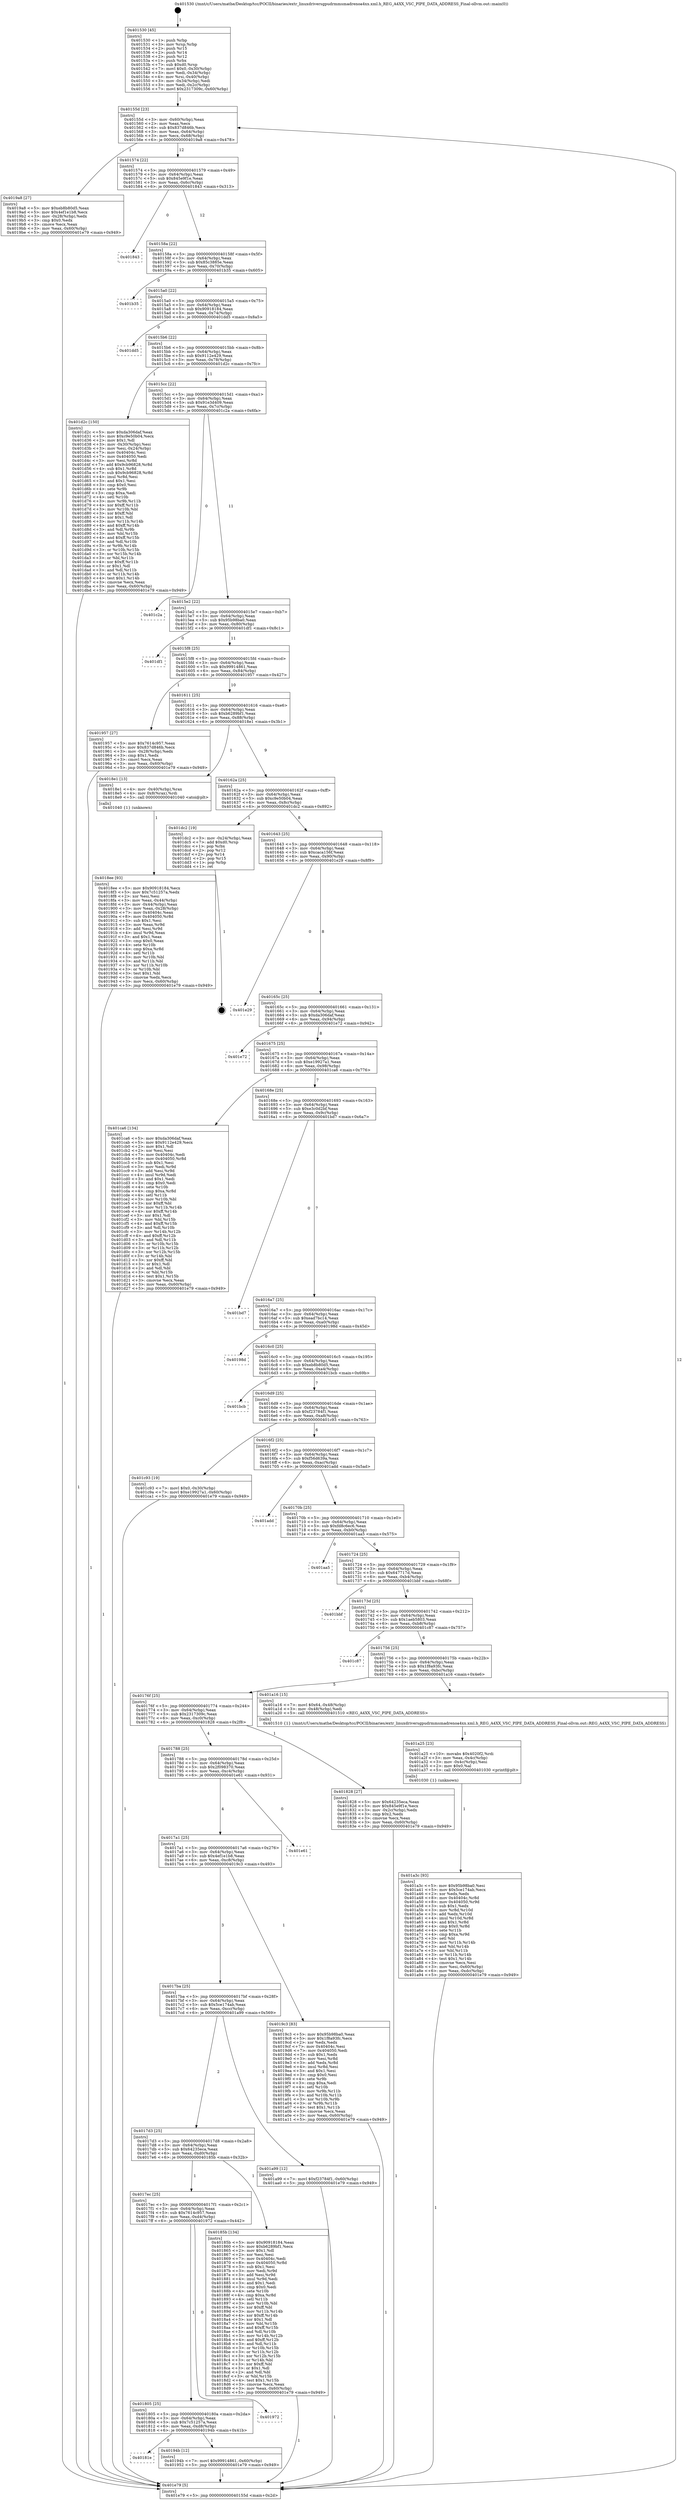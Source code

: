 digraph "0x401530" {
  label = "0x401530 (/mnt/c/Users/mathe/Desktop/tcc/POCII/binaries/extr_linuxdriversgpudrmmsmadrenoa4xx.xml.h_REG_A4XX_VSC_PIPE_DATA_ADDRESS_Final-ollvm.out::main(0))"
  labelloc = "t"
  node[shape=record]

  Entry [label="",width=0.3,height=0.3,shape=circle,fillcolor=black,style=filled]
  "0x40155d" [label="{
     0x40155d [23]\l
     | [instrs]\l
     &nbsp;&nbsp;0x40155d \<+3\>: mov -0x60(%rbp),%eax\l
     &nbsp;&nbsp;0x401560 \<+2\>: mov %eax,%ecx\l
     &nbsp;&nbsp;0x401562 \<+6\>: sub $0x837d846b,%ecx\l
     &nbsp;&nbsp;0x401568 \<+3\>: mov %eax,-0x64(%rbp)\l
     &nbsp;&nbsp;0x40156b \<+3\>: mov %ecx,-0x68(%rbp)\l
     &nbsp;&nbsp;0x40156e \<+6\>: je 00000000004019a8 \<main+0x478\>\l
  }"]
  "0x4019a8" [label="{
     0x4019a8 [27]\l
     | [instrs]\l
     &nbsp;&nbsp;0x4019a8 \<+5\>: mov $0xeb8b80d5,%eax\l
     &nbsp;&nbsp;0x4019ad \<+5\>: mov $0x4ef1e1b8,%ecx\l
     &nbsp;&nbsp;0x4019b2 \<+3\>: mov -0x28(%rbp),%edx\l
     &nbsp;&nbsp;0x4019b5 \<+3\>: cmp $0x0,%edx\l
     &nbsp;&nbsp;0x4019b8 \<+3\>: cmove %ecx,%eax\l
     &nbsp;&nbsp;0x4019bb \<+3\>: mov %eax,-0x60(%rbp)\l
     &nbsp;&nbsp;0x4019be \<+5\>: jmp 0000000000401e79 \<main+0x949\>\l
  }"]
  "0x401574" [label="{
     0x401574 [22]\l
     | [instrs]\l
     &nbsp;&nbsp;0x401574 \<+5\>: jmp 0000000000401579 \<main+0x49\>\l
     &nbsp;&nbsp;0x401579 \<+3\>: mov -0x64(%rbp),%eax\l
     &nbsp;&nbsp;0x40157c \<+5\>: sub $0x845e9f1e,%eax\l
     &nbsp;&nbsp;0x401581 \<+3\>: mov %eax,-0x6c(%rbp)\l
     &nbsp;&nbsp;0x401584 \<+6\>: je 0000000000401843 \<main+0x313\>\l
  }"]
  Exit [label="",width=0.3,height=0.3,shape=circle,fillcolor=black,style=filled,peripheries=2]
  "0x401843" [label="{
     0x401843\l
  }", style=dashed]
  "0x40158a" [label="{
     0x40158a [22]\l
     | [instrs]\l
     &nbsp;&nbsp;0x40158a \<+5\>: jmp 000000000040158f \<main+0x5f\>\l
     &nbsp;&nbsp;0x40158f \<+3\>: mov -0x64(%rbp),%eax\l
     &nbsp;&nbsp;0x401592 \<+5\>: sub $0x85c3885e,%eax\l
     &nbsp;&nbsp;0x401597 \<+3\>: mov %eax,-0x70(%rbp)\l
     &nbsp;&nbsp;0x40159a \<+6\>: je 0000000000401b35 \<main+0x605\>\l
  }"]
  "0x401a3c" [label="{
     0x401a3c [93]\l
     | [instrs]\l
     &nbsp;&nbsp;0x401a3c \<+5\>: mov $0x95b98ba0,%esi\l
     &nbsp;&nbsp;0x401a41 \<+5\>: mov $0x5ce174ab,%ecx\l
     &nbsp;&nbsp;0x401a46 \<+2\>: xor %edx,%edx\l
     &nbsp;&nbsp;0x401a48 \<+8\>: mov 0x40404c,%r8d\l
     &nbsp;&nbsp;0x401a50 \<+8\>: mov 0x404050,%r9d\l
     &nbsp;&nbsp;0x401a58 \<+3\>: sub $0x1,%edx\l
     &nbsp;&nbsp;0x401a5b \<+3\>: mov %r8d,%r10d\l
     &nbsp;&nbsp;0x401a5e \<+3\>: add %edx,%r10d\l
     &nbsp;&nbsp;0x401a61 \<+4\>: imul %r10d,%r8d\l
     &nbsp;&nbsp;0x401a65 \<+4\>: and $0x1,%r8d\l
     &nbsp;&nbsp;0x401a69 \<+4\>: cmp $0x0,%r8d\l
     &nbsp;&nbsp;0x401a6d \<+4\>: sete %r11b\l
     &nbsp;&nbsp;0x401a71 \<+4\>: cmp $0xa,%r9d\l
     &nbsp;&nbsp;0x401a75 \<+3\>: setl %bl\l
     &nbsp;&nbsp;0x401a78 \<+3\>: mov %r11b,%r14b\l
     &nbsp;&nbsp;0x401a7b \<+3\>: and %bl,%r14b\l
     &nbsp;&nbsp;0x401a7e \<+3\>: xor %bl,%r11b\l
     &nbsp;&nbsp;0x401a81 \<+3\>: or %r11b,%r14b\l
     &nbsp;&nbsp;0x401a84 \<+4\>: test $0x1,%r14b\l
     &nbsp;&nbsp;0x401a88 \<+3\>: cmovne %ecx,%esi\l
     &nbsp;&nbsp;0x401a8b \<+3\>: mov %esi,-0x60(%rbp)\l
     &nbsp;&nbsp;0x401a8e \<+6\>: mov %eax,-0xdc(%rbp)\l
     &nbsp;&nbsp;0x401a94 \<+5\>: jmp 0000000000401e79 \<main+0x949\>\l
  }"]
  "0x401b35" [label="{
     0x401b35\l
  }", style=dashed]
  "0x4015a0" [label="{
     0x4015a0 [22]\l
     | [instrs]\l
     &nbsp;&nbsp;0x4015a0 \<+5\>: jmp 00000000004015a5 \<main+0x75\>\l
     &nbsp;&nbsp;0x4015a5 \<+3\>: mov -0x64(%rbp),%eax\l
     &nbsp;&nbsp;0x4015a8 \<+5\>: sub $0x90918184,%eax\l
     &nbsp;&nbsp;0x4015ad \<+3\>: mov %eax,-0x74(%rbp)\l
     &nbsp;&nbsp;0x4015b0 \<+6\>: je 0000000000401dd5 \<main+0x8a5\>\l
  }"]
  "0x401a25" [label="{
     0x401a25 [23]\l
     | [instrs]\l
     &nbsp;&nbsp;0x401a25 \<+10\>: movabs $0x4020f2,%rdi\l
     &nbsp;&nbsp;0x401a2f \<+3\>: mov %eax,-0x4c(%rbp)\l
     &nbsp;&nbsp;0x401a32 \<+3\>: mov -0x4c(%rbp),%esi\l
     &nbsp;&nbsp;0x401a35 \<+2\>: mov $0x0,%al\l
     &nbsp;&nbsp;0x401a37 \<+5\>: call 0000000000401030 \<printf@plt\>\l
     | [calls]\l
     &nbsp;&nbsp;0x401030 \{1\} (unknown)\l
  }"]
  "0x401dd5" [label="{
     0x401dd5\l
  }", style=dashed]
  "0x4015b6" [label="{
     0x4015b6 [22]\l
     | [instrs]\l
     &nbsp;&nbsp;0x4015b6 \<+5\>: jmp 00000000004015bb \<main+0x8b\>\l
     &nbsp;&nbsp;0x4015bb \<+3\>: mov -0x64(%rbp),%eax\l
     &nbsp;&nbsp;0x4015be \<+5\>: sub $0x9112e429,%eax\l
     &nbsp;&nbsp;0x4015c3 \<+3\>: mov %eax,-0x78(%rbp)\l
     &nbsp;&nbsp;0x4015c6 \<+6\>: je 0000000000401d2c \<main+0x7fc\>\l
  }"]
  "0x40181e" [label="{
     0x40181e\l
  }", style=dashed]
  "0x401d2c" [label="{
     0x401d2c [150]\l
     | [instrs]\l
     &nbsp;&nbsp;0x401d2c \<+5\>: mov $0xda306daf,%eax\l
     &nbsp;&nbsp;0x401d31 \<+5\>: mov $0xc9e50b04,%ecx\l
     &nbsp;&nbsp;0x401d36 \<+2\>: mov $0x1,%dl\l
     &nbsp;&nbsp;0x401d38 \<+3\>: mov -0x30(%rbp),%esi\l
     &nbsp;&nbsp;0x401d3b \<+3\>: mov %esi,-0x24(%rbp)\l
     &nbsp;&nbsp;0x401d3e \<+7\>: mov 0x40404c,%esi\l
     &nbsp;&nbsp;0x401d45 \<+7\>: mov 0x404050,%edi\l
     &nbsp;&nbsp;0x401d4c \<+3\>: mov %esi,%r8d\l
     &nbsp;&nbsp;0x401d4f \<+7\>: add $0x9cb96828,%r8d\l
     &nbsp;&nbsp;0x401d56 \<+4\>: sub $0x1,%r8d\l
     &nbsp;&nbsp;0x401d5a \<+7\>: sub $0x9cb96828,%r8d\l
     &nbsp;&nbsp;0x401d61 \<+4\>: imul %r8d,%esi\l
     &nbsp;&nbsp;0x401d65 \<+3\>: and $0x1,%esi\l
     &nbsp;&nbsp;0x401d68 \<+3\>: cmp $0x0,%esi\l
     &nbsp;&nbsp;0x401d6b \<+4\>: sete %r9b\l
     &nbsp;&nbsp;0x401d6f \<+3\>: cmp $0xa,%edi\l
     &nbsp;&nbsp;0x401d72 \<+4\>: setl %r10b\l
     &nbsp;&nbsp;0x401d76 \<+3\>: mov %r9b,%r11b\l
     &nbsp;&nbsp;0x401d79 \<+4\>: xor $0xff,%r11b\l
     &nbsp;&nbsp;0x401d7d \<+3\>: mov %r10b,%bl\l
     &nbsp;&nbsp;0x401d80 \<+3\>: xor $0xff,%bl\l
     &nbsp;&nbsp;0x401d83 \<+3\>: xor $0x1,%dl\l
     &nbsp;&nbsp;0x401d86 \<+3\>: mov %r11b,%r14b\l
     &nbsp;&nbsp;0x401d89 \<+4\>: and $0xff,%r14b\l
     &nbsp;&nbsp;0x401d8d \<+3\>: and %dl,%r9b\l
     &nbsp;&nbsp;0x401d90 \<+3\>: mov %bl,%r15b\l
     &nbsp;&nbsp;0x401d93 \<+4\>: and $0xff,%r15b\l
     &nbsp;&nbsp;0x401d97 \<+3\>: and %dl,%r10b\l
     &nbsp;&nbsp;0x401d9a \<+3\>: or %r9b,%r14b\l
     &nbsp;&nbsp;0x401d9d \<+3\>: or %r10b,%r15b\l
     &nbsp;&nbsp;0x401da0 \<+3\>: xor %r15b,%r14b\l
     &nbsp;&nbsp;0x401da3 \<+3\>: or %bl,%r11b\l
     &nbsp;&nbsp;0x401da6 \<+4\>: xor $0xff,%r11b\l
     &nbsp;&nbsp;0x401daa \<+3\>: or $0x1,%dl\l
     &nbsp;&nbsp;0x401dad \<+3\>: and %dl,%r11b\l
     &nbsp;&nbsp;0x401db0 \<+3\>: or %r11b,%r14b\l
     &nbsp;&nbsp;0x401db3 \<+4\>: test $0x1,%r14b\l
     &nbsp;&nbsp;0x401db7 \<+3\>: cmovne %ecx,%eax\l
     &nbsp;&nbsp;0x401dba \<+3\>: mov %eax,-0x60(%rbp)\l
     &nbsp;&nbsp;0x401dbd \<+5\>: jmp 0000000000401e79 \<main+0x949\>\l
  }"]
  "0x4015cc" [label="{
     0x4015cc [22]\l
     | [instrs]\l
     &nbsp;&nbsp;0x4015cc \<+5\>: jmp 00000000004015d1 \<main+0xa1\>\l
     &nbsp;&nbsp;0x4015d1 \<+3\>: mov -0x64(%rbp),%eax\l
     &nbsp;&nbsp;0x4015d4 \<+5\>: sub $0x91e3d409,%eax\l
     &nbsp;&nbsp;0x4015d9 \<+3\>: mov %eax,-0x7c(%rbp)\l
     &nbsp;&nbsp;0x4015dc \<+6\>: je 0000000000401c2a \<main+0x6fa\>\l
  }"]
  "0x40194b" [label="{
     0x40194b [12]\l
     | [instrs]\l
     &nbsp;&nbsp;0x40194b \<+7\>: movl $0x99914861,-0x60(%rbp)\l
     &nbsp;&nbsp;0x401952 \<+5\>: jmp 0000000000401e79 \<main+0x949\>\l
  }"]
  "0x401c2a" [label="{
     0x401c2a\l
  }", style=dashed]
  "0x4015e2" [label="{
     0x4015e2 [22]\l
     | [instrs]\l
     &nbsp;&nbsp;0x4015e2 \<+5\>: jmp 00000000004015e7 \<main+0xb7\>\l
     &nbsp;&nbsp;0x4015e7 \<+3\>: mov -0x64(%rbp),%eax\l
     &nbsp;&nbsp;0x4015ea \<+5\>: sub $0x95b98ba0,%eax\l
     &nbsp;&nbsp;0x4015ef \<+3\>: mov %eax,-0x80(%rbp)\l
     &nbsp;&nbsp;0x4015f2 \<+6\>: je 0000000000401df1 \<main+0x8c1\>\l
  }"]
  "0x401805" [label="{
     0x401805 [25]\l
     | [instrs]\l
     &nbsp;&nbsp;0x401805 \<+5\>: jmp 000000000040180a \<main+0x2da\>\l
     &nbsp;&nbsp;0x40180a \<+3\>: mov -0x64(%rbp),%eax\l
     &nbsp;&nbsp;0x40180d \<+5\>: sub $0x7c51257a,%eax\l
     &nbsp;&nbsp;0x401812 \<+6\>: mov %eax,-0xd8(%rbp)\l
     &nbsp;&nbsp;0x401818 \<+6\>: je 000000000040194b \<main+0x41b\>\l
  }"]
  "0x401df1" [label="{
     0x401df1\l
  }", style=dashed]
  "0x4015f8" [label="{
     0x4015f8 [25]\l
     | [instrs]\l
     &nbsp;&nbsp;0x4015f8 \<+5\>: jmp 00000000004015fd \<main+0xcd\>\l
     &nbsp;&nbsp;0x4015fd \<+3\>: mov -0x64(%rbp),%eax\l
     &nbsp;&nbsp;0x401600 \<+5\>: sub $0x99914861,%eax\l
     &nbsp;&nbsp;0x401605 \<+6\>: mov %eax,-0x84(%rbp)\l
     &nbsp;&nbsp;0x40160b \<+6\>: je 0000000000401957 \<main+0x427\>\l
  }"]
  "0x401972" [label="{
     0x401972\l
  }", style=dashed]
  "0x401957" [label="{
     0x401957 [27]\l
     | [instrs]\l
     &nbsp;&nbsp;0x401957 \<+5\>: mov $0x7614c957,%eax\l
     &nbsp;&nbsp;0x40195c \<+5\>: mov $0x837d846b,%ecx\l
     &nbsp;&nbsp;0x401961 \<+3\>: mov -0x28(%rbp),%edx\l
     &nbsp;&nbsp;0x401964 \<+3\>: cmp $0x1,%edx\l
     &nbsp;&nbsp;0x401967 \<+3\>: cmovl %ecx,%eax\l
     &nbsp;&nbsp;0x40196a \<+3\>: mov %eax,-0x60(%rbp)\l
     &nbsp;&nbsp;0x40196d \<+5\>: jmp 0000000000401e79 \<main+0x949\>\l
  }"]
  "0x401611" [label="{
     0x401611 [25]\l
     | [instrs]\l
     &nbsp;&nbsp;0x401611 \<+5\>: jmp 0000000000401616 \<main+0xe6\>\l
     &nbsp;&nbsp;0x401616 \<+3\>: mov -0x64(%rbp),%eax\l
     &nbsp;&nbsp;0x401619 \<+5\>: sub $0xb6289bf1,%eax\l
     &nbsp;&nbsp;0x40161e \<+6\>: mov %eax,-0x88(%rbp)\l
     &nbsp;&nbsp;0x401624 \<+6\>: je 00000000004018e1 \<main+0x3b1\>\l
  }"]
  "0x4018ee" [label="{
     0x4018ee [93]\l
     | [instrs]\l
     &nbsp;&nbsp;0x4018ee \<+5\>: mov $0x90918184,%ecx\l
     &nbsp;&nbsp;0x4018f3 \<+5\>: mov $0x7c51257a,%edx\l
     &nbsp;&nbsp;0x4018f8 \<+2\>: xor %esi,%esi\l
     &nbsp;&nbsp;0x4018fa \<+3\>: mov %eax,-0x44(%rbp)\l
     &nbsp;&nbsp;0x4018fd \<+3\>: mov -0x44(%rbp),%eax\l
     &nbsp;&nbsp;0x401900 \<+3\>: mov %eax,-0x28(%rbp)\l
     &nbsp;&nbsp;0x401903 \<+7\>: mov 0x40404c,%eax\l
     &nbsp;&nbsp;0x40190a \<+8\>: mov 0x404050,%r8d\l
     &nbsp;&nbsp;0x401912 \<+3\>: sub $0x1,%esi\l
     &nbsp;&nbsp;0x401915 \<+3\>: mov %eax,%r9d\l
     &nbsp;&nbsp;0x401918 \<+3\>: add %esi,%r9d\l
     &nbsp;&nbsp;0x40191b \<+4\>: imul %r9d,%eax\l
     &nbsp;&nbsp;0x40191f \<+3\>: and $0x1,%eax\l
     &nbsp;&nbsp;0x401922 \<+3\>: cmp $0x0,%eax\l
     &nbsp;&nbsp;0x401925 \<+4\>: sete %r10b\l
     &nbsp;&nbsp;0x401929 \<+4\>: cmp $0xa,%r8d\l
     &nbsp;&nbsp;0x40192d \<+4\>: setl %r11b\l
     &nbsp;&nbsp;0x401931 \<+3\>: mov %r10b,%bl\l
     &nbsp;&nbsp;0x401934 \<+3\>: and %r11b,%bl\l
     &nbsp;&nbsp;0x401937 \<+3\>: xor %r11b,%r10b\l
     &nbsp;&nbsp;0x40193a \<+3\>: or %r10b,%bl\l
     &nbsp;&nbsp;0x40193d \<+3\>: test $0x1,%bl\l
     &nbsp;&nbsp;0x401940 \<+3\>: cmovne %edx,%ecx\l
     &nbsp;&nbsp;0x401943 \<+3\>: mov %ecx,-0x60(%rbp)\l
     &nbsp;&nbsp;0x401946 \<+5\>: jmp 0000000000401e79 \<main+0x949\>\l
  }"]
  "0x4018e1" [label="{
     0x4018e1 [13]\l
     | [instrs]\l
     &nbsp;&nbsp;0x4018e1 \<+4\>: mov -0x40(%rbp),%rax\l
     &nbsp;&nbsp;0x4018e5 \<+4\>: mov 0x8(%rax),%rdi\l
     &nbsp;&nbsp;0x4018e9 \<+5\>: call 0000000000401040 \<atoi@plt\>\l
     | [calls]\l
     &nbsp;&nbsp;0x401040 \{1\} (unknown)\l
  }"]
  "0x40162a" [label="{
     0x40162a [25]\l
     | [instrs]\l
     &nbsp;&nbsp;0x40162a \<+5\>: jmp 000000000040162f \<main+0xff\>\l
     &nbsp;&nbsp;0x40162f \<+3\>: mov -0x64(%rbp),%eax\l
     &nbsp;&nbsp;0x401632 \<+5\>: sub $0xc9e50b04,%eax\l
     &nbsp;&nbsp;0x401637 \<+6\>: mov %eax,-0x8c(%rbp)\l
     &nbsp;&nbsp;0x40163d \<+6\>: je 0000000000401dc2 \<main+0x892\>\l
  }"]
  "0x4017ec" [label="{
     0x4017ec [25]\l
     | [instrs]\l
     &nbsp;&nbsp;0x4017ec \<+5\>: jmp 00000000004017f1 \<main+0x2c1\>\l
     &nbsp;&nbsp;0x4017f1 \<+3\>: mov -0x64(%rbp),%eax\l
     &nbsp;&nbsp;0x4017f4 \<+5\>: sub $0x7614c957,%eax\l
     &nbsp;&nbsp;0x4017f9 \<+6\>: mov %eax,-0xd4(%rbp)\l
     &nbsp;&nbsp;0x4017ff \<+6\>: je 0000000000401972 \<main+0x442\>\l
  }"]
  "0x401dc2" [label="{
     0x401dc2 [19]\l
     | [instrs]\l
     &nbsp;&nbsp;0x401dc2 \<+3\>: mov -0x24(%rbp),%eax\l
     &nbsp;&nbsp;0x401dc5 \<+7\>: add $0xd0,%rsp\l
     &nbsp;&nbsp;0x401dcc \<+1\>: pop %rbx\l
     &nbsp;&nbsp;0x401dcd \<+2\>: pop %r12\l
     &nbsp;&nbsp;0x401dcf \<+2\>: pop %r14\l
     &nbsp;&nbsp;0x401dd1 \<+2\>: pop %r15\l
     &nbsp;&nbsp;0x401dd3 \<+1\>: pop %rbp\l
     &nbsp;&nbsp;0x401dd4 \<+1\>: ret\l
  }"]
  "0x401643" [label="{
     0x401643 [25]\l
     | [instrs]\l
     &nbsp;&nbsp;0x401643 \<+5\>: jmp 0000000000401648 \<main+0x118\>\l
     &nbsp;&nbsp;0x401648 \<+3\>: mov -0x64(%rbp),%eax\l
     &nbsp;&nbsp;0x40164b \<+5\>: sub $0xcaca156f,%eax\l
     &nbsp;&nbsp;0x401650 \<+6\>: mov %eax,-0x90(%rbp)\l
     &nbsp;&nbsp;0x401656 \<+6\>: je 0000000000401e29 \<main+0x8f9\>\l
  }"]
  "0x40185b" [label="{
     0x40185b [134]\l
     | [instrs]\l
     &nbsp;&nbsp;0x40185b \<+5\>: mov $0x90918184,%eax\l
     &nbsp;&nbsp;0x401860 \<+5\>: mov $0xb6289bf1,%ecx\l
     &nbsp;&nbsp;0x401865 \<+2\>: mov $0x1,%dl\l
     &nbsp;&nbsp;0x401867 \<+2\>: xor %esi,%esi\l
     &nbsp;&nbsp;0x401869 \<+7\>: mov 0x40404c,%edi\l
     &nbsp;&nbsp;0x401870 \<+8\>: mov 0x404050,%r8d\l
     &nbsp;&nbsp;0x401878 \<+3\>: sub $0x1,%esi\l
     &nbsp;&nbsp;0x40187b \<+3\>: mov %edi,%r9d\l
     &nbsp;&nbsp;0x40187e \<+3\>: add %esi,%r9d\l
     &nbsp;&nbsp;0x401881 \<+4\>: imul %r9d,%edi\l
     &nbsp;&nbsp;0x401885 \<+3\>: and $0x1,%edi\l
     &nbsp;&nbsp;0x401888 \<+3\>: cmp $0x0,%edi\l
     &nbsp;&nbsp;0x40188b \<+4\>: sete %r10b\l
     &nbsp;&nbsp;0x40188f \<+4\>: cmp $0xa,%r8d\l
     &nbsp;&nbsp;0x401893 \<+4\>: setl %r11b\l
     &nbsp;&nbsp;0x401897 \<+3\>: mov %r10b,%bl\l
     &nbsp;&nbsp;0x40189a \<+3\>: xor $0xff,%bl\l
     &nbsp;&nbsp;0x40189d \<+3\>: mov %r11b,%r14b\l
     &nbsp;&nbsp;0x4018a0 \<+4\>: xor $0xff,%r14b\l
     &nbsp;&nbsp;0x4018a4 \<+3\>: xor $0x1,%dl\l
     &nbsp;&nbsp;0x4018a7 \<+3\>: mov %bl,%r15b\l
     &nbsp;&nbsp;0x4018aa \<+4\>: and $0xff,%r15b\l
     &nbsp;&nbsp;0x4018ae \<+3\>: and %dl,%r10b\l
     &nbsp;&nbsp;0x4018b1 \<+3\>: mov %r14b,%r12b\l
     &nbsp;&nbsp;0x4018b4 \<+4\>: and $0xff,%r12b\l
     &nbsp;&nbsp;0x4018b8 \<+3\>: and %dl,%r11b\l
     &nbsp;&nbsp;0x4018bb \<+3\>: or %r10b,%r15b\l
     &nbsp;&nbsp;0x4018be \<+3\>: or %r11b,%r12b\l
     &nbsp;&nbsp;0x4018c1 \<+3\>: xor %r12b,%r15b\l
     &nbsp;&nbsp;0x4018c4 \<+3\>: or %r14b,%bl\l
     &nbsp;&nbsp;0x4018c7 \<+3\>: xor $0xff,%bl\l
     &nbsp;&nbsp;0x4018ca \<+3\>: or $0x1,%dl\l
     &nbsp;&nbsp;0x4018cd \<+2\>: and %dl,%bl\l
     &nbsp;&nbsp;0x4018cf \<+3\>: or %bl,%r15b\l
     &nbsp;&nbsp;0x4018d2 \<+4\>: test $0x1,%r15b\l
     &nbsp;&nbsp;0x4018d6 \<+3\>: cmovne %ecx,%eax\l
     &nbsp;&nbsp;0x4018d9 \<+3\>: mov %eax,-0x60(%rbp)\l
     &nbsp;&nbsp;0x4018dc \<+5\>: jmp 0000000000401e79 \<main+0x949\>\l
  }"]
  "0x401e29" [label="{
     0x401e29\l
  }", style=dashed]
  "0x40165c" [label="{
     0x40165c [25]\l
     | [instrs]\l
     &nbsp;&nbsp;0x40165c \<+5\>: jmp 0000000000401661 \<main+0x131\>\l
     &nbsp;&nbsp;0x401661 \<+3\>: mov -0x64(%rbp),%eax\l
     &nbsp;&nbsp;0x401664 \<+5\>: sub $0xda306daf,%eax\l
     &nbsp;&nbsp;0x401669 \<+6\>: mov %eax,-0x94(%rbp)\l
     &nbsp;&nbsp;0x40166f \<+6\>: je 0000000000401e72 \<main+0x942\>\l
  }"]
  "0x4017d3" [label="{
     0x4017d3 [25]\l
     | [instrs]\l
     &nbsp;&nbsp;0x4017d3 \<+5\>: jmp 00000000004017d8 \<main+0x2a8\>\l
     &nbsp;&nbsp;0x4017d8 \<+3\>: mov -0x64(%rbp),%eax\l
     &nbsp;&nbsp;0x4017db \<+5\>: sub $0x64235eca,%eax\l
     &nbsp;&nbsp;0x4017e0 \<+6\>: mov %eax,-0xd0(%rbp)\l
     &nbsp;&nbsp;0x4017e6 \<+6\>: je 000000000040185b \<main+0x32b\>\l
  }"]
  "0x401e72" [label="{
     0x401e72\l
  }", style=dashed]
  "0x401675" [label="{
     0x401675 [25]\l
     | [instrs]\l
     &nbsp;&nbsp;0x401675 \<+5\>: jmp 000000000040167a \<main+0x14a\>\l
     &nbsp;&nbsp;0x40167a \<+3\>: mov -0x64(%rbp),%eax\l
     &nbsp;&nbsp;0x40167d \<+5\>: sub $0xe19927a1,%eax\l
     &nbsp;&nbsp;0x401682 \<+6\>: mov %eax,-0x98(%rbp)\l
     &nbsp;&nbsp;0x401688 \<+6\>: je 0000000000401ca6 \<main+0x776\>\l
  }"]
  "0x401a99" [label="{
     0x401a99 [12]\l
     | [instrs]\l
     &nbsp;&nbsp;0x401a99 \<+7\>: movl $0xf23784f1,-0x60(%rbp)\l
     &nbsp;&nbsp;0x401aa0 \<+5\>: jmp 0000000000401e79 \<main+0x949\>\l
  }"]
  "0x401ca6" [label="{
     0x401ca6 [134]\l
     | [instrs]\l
     &nbsp;&nbsp;0x401ca6 \<+5\>: mov $0xda306daf,%eax\l
     &nbsp;&nbsp;0x401cab \<+5\>: mov $0x9112e429,%ecx\l
     &nbsp;&nbsp;0x401cb0 \<+2\>: mov $0x1,%dl\l
     &nbsp;&nbsp;0x401cb2 \<+2\>: xor %esi,%esi\l
     &nbsp;&nbsp;0x401cb4 \<+7\>: mov 0x40404c,%edi\l
     &nbsp;&nbsp;0x401cbb \<+8\>: mov 0x404050,%r8d\l
     &nbsp;&nbsp;0x401cc3 \<+3\>: sub $0x1,%esi\l
     &nbsp;&nbsp;0x401cc6 \<+3\>: mov %edi,%r9d\l
     &nbsp;&nbsp;0x401cc9 \<+3\>: add %esi,%r9d\l
     &nbsp;&nbsp;0x401ccc \<+4\>: imul %r9d,%edi\l
     &nbsp;&nbsp;0x401cd0 \<+3\>: and $0x1,%edi\l
     &nbsp;&nbsp;0x401cd3 \<+3\>: cmp $0x0,%edi\l
     &nbsp;&nbsp;0x401cd6 \<+4\>: sete %r10b\l
     &nbsp;&nbsp;0x401cda \<+4\>: cmp $0xa,%r8d\l
     &nbsp;&nbsp;0x401cde \<+4\>: setl %r11b\l
     &nbsp;&nbsp;0x401ce2 \<+3\>: mov %r10b,%bl\l
     &nbsp;&nbsp;0x401ce5 \<+3\>: xor $0xff,%bl\l
     &nbsp;&nbsp;0x401ce8 \<+3\>: mov %r11b,%r14b\l
     &nbsp;&nbsp;0x401ceb \<+4\>: xor $0xff,%r14b\l
     &nbsp;&nbsp;0x401cef \<+3\>: xor $0x1,%dl\l
     &nbsp;&nbsp;0x401cf2 \<+3\>: mov %bl,%r15b\l
     &nbsp;&nbsp;0x401cf5 \<+4\>: and $0xff,%r15b\l
     &nbsp;&nbsp;0x401cf9 \<+3\>: and %dl,%r10b\l
     &nbsp;&nbsp;0x401cfc \<+3\>: mov %r14b,%r12b\l
     &nbsp;&nbsp;0x401cff \<+4\>: and $0xff,%r12b\l
     &nbsp;&nbsp;0x401d03 \<+3\>: and %dl,%r11b\l
     &nbsp;&nbsp;0x401d06 \<+3\>: or %r10b,%r15b\l
     &nbsp;&nbsp;0x401d09 \<+3\>: or %r11b,%r12b\l
     &nbsp;&nbsp;0x401d0c \<+3\>: xor %r12b,%r15b\l
     &nbsp;&nbsp;0x401d0f \<+3\>: or %r14b,%bl\l
     &nbsp;&nbsp;0x401d12 \<+3\>: xor $0xff,%bl\l
     &nbsp;&nbsp;0x401d15 \<+3\>: or $0x1,%dl\l
     &nbsp;&nbsp;0x401d18 \<+2\>: and %dl,%bl\l
     &nbsp;&nbsp;0x401d1a \<+3\>: or %bl,%r15b\l
     &nbsp;&nbsp;0x401d1d \<+4\>: test $0x1,%r15b\l
     &nbsp;&nbsp;0x401d21 \<+3\>: cmovne %ecx,%eax\l
     &nbsp;&nbsp;0x401d24 \<+3\>: mov %eax,-0x60(%rbp)\l
     &nbsp;&nbsp;0x401d27 \<+5\>: jmp 0000000000401e79 \<main+0x949\>\l
  }"]
  "0x40168e" [label="{
     0x40168e [25]\l
     | [instrs]\l
     &nbsp;&nbsp;0x40168e \<+5\>: jmp 0000000000401693 \<main+0x163\>\l
     &nbsp;&nbsp;0x401693 \<+3\>: mov -0x64(%rbp),%eax\l
     &nbsp;&nbsp;0x401696 \<+5\>: sub $0xe3c0d2bf,%eax\l
     &nbsp;&nbsp;0x40169b \<+6\>: mov %eax,-0x9c(%rbp)\l
     &nbsp;&nbsp;0x4016a1 \<+6\>: je 0000000000401bd7 \<main+0x6a7\>\l
  }"]
  "0x4017ba" [label="{
     0x4017ba [25]\l
     | [instrs]\l
     &nbsp;&nbsp;0x4017ba \<+5\>: jmp 00000000004017bf \<main+0x28f\>\l
     &nbsp;&nbsp;0x4017bf \<+3\>: mov -0x64(%rbp),%eax\l
     &nbsp;&nbsp;0x4017c2 \<+5\>: sub $0x5ce174ab,%eax\l
     &nbsp;&nbsp;0x4017c7 \<+6\>: mov %eax,-0xcc(%rbp)\l
     &nbsp;&nbsp;0x4017cd \<+6\>: je 0000000000401a99 \<main+0x569\>\l
  }"]
  "0x401bd7" [label="{
     0x401bd7\l
  }", style=dashed]
  "0x4016a7" [label="{
     0x4016a7 [25]\l
     | [instrs]\l
     &nbsp;&nbsp;0x4016a7 \<+5\>: jmp 00000000004016ac \<main+0x17c\>\l
     &nbsp;&nbsp;0x4016ac \<+3\>: mov -0x64(%rbp),%eax\l
     &nbsp;&nbsp;0x4016af \<+5\>: sub $0xead7bc14,%eax\l
     &nbsp;&nbsp;0x4016b4 \<+6\>: mov %eax,-0xa0(%rbp)\l
     &nbsp;&nbsp;0x4016ba \<+6\>: je 000000000040198d \<main+0x45d\>\l
  }"]
  "0x4019c3" [label="{
     0x4019c3 [83]\l
     | [instrs]\l
     &nbsp;&nbsp;0x4019c3 \<+5\>: mov $0x95b98ba0,%eax\l
     &nbsp;&nbsp;0x4019c8 \<+5\>: mov $0x1f8a93fc,%ecx\l
     &nbsp;&nbsp;0x4019cd \<+2\>: xor %edx,%edx\l
     &nbsp;&nbsp;0x4019cf \<+7\>: mov 0x40404c,%esi\l
     &nbsp;&nbsp;0x4019d6 \<+7\>: mov 0x404050,%edi\l
     &nbsp;&nbsp;0x4019dd \<+3\>: sub $0x1,%edx\l
     &nbsp;&nbsp;0x4019e0 \<+3\>: mov %esi,%r8d\l
     &nbsp;&nbsp;0x4019e3 \<+3\>: add %edx,%r8d\l
     &nbsp;&nbsp;0x4019e6 \<+4\>: imul %r8d,%esi\l
     &nbsp;&nbsp;0x4019ea \<+3\>: and $0x1,%esi\l
     &nbsp;&nbsp;0x4019ed \<+3\>: cmp $0x0,%esi\l
     &nbsp;&nbsp;0x4019f0 \<+4\>: sete %r9b\l
     &nbsp;&nbsp;0x4019f4 \<+3\>: cmp $0xa,%edi\l
     &nbsp;&nbsp;0x4019f7 \<+4\>: setl %r10b\l
     &nbsp;&nbsp;0x4019fb \<+3\>: mov %r9b,%r11b\l
     &nbsp;&nbsp;0x4019fe \<+3\>: and %r10b,%r11b\l
     &nbsp;&nbsp;0x401a01 \<+3\>: xor %r10b,%r9b\l
     &nbsp;&nbsp;0x401a04 \<+3\>: or %r9b,%r11b\l
     &nbsp;&nbsp;0x401a07 \<+4\>: test $0x1,%r11b\l
     &nbsp;&nbsp;0x401a0b \<+3\>: cmovne %ecx,%eax\l
     &nbsp;&nbsp;0x401a0e \<+3\>: mov %eax,-0x60(%rbp)\l
     &nbsp;&nbsp;0x401a11 \<+5\>: jmp 0000000000401e79 \<main+0x949\>\l
  }"]
  "0x40198d" [label="{
     0x40198d\l
  }", style=dashed]
  "0x4016c0" [label="{
     0x4016c0 [25]\l
     | [instrs]\l
     &nbsp;&nbsp;0x4016c0 \<+5\>: jmp 00000000004016c5 \<main+0x195\>\l
     &nbsp;&nbsp;0x4016c5 \<+3\>: mov -0x64(%rbp),%eax\l
     &nbsp;&nbsp;0x4016c8 \<+5\>: sub $0xeb8b80d5,%eax\l
     &nbsp;&nbsp;0x4016cd \<+6\>: mov %eax,-0xa4(%rbp)\l
     &nbsp;&nbsp;0x4016d3 \<+6\>: je 0000000000401bcb \<main+0x69b\>\l
  }"]
  "0x4017a1" [label="{
     0x4017a1 [25]\l
     | [instrs]\l
     &nbsp;&nbsp;0x4017a1 \<+5\>: jmp 00000000004017a6 \<main+0x276\>\l
     &nbsp;&nbsp;0x4017a6 \<+3\>: mov -0x64(%rbp),%eax\l
     &nbsp;&nbsp;0x4017a9 \<+5\>: sub $0x4ef1e1b8,%eax\l
     &nbsp;&nbsp;0x4017ae \<+6\>: mov %eax,-0xc8(%rbp)\l
     &nbsp;&nbsp;0x4017b4 \<+6\>: je 00000000004019c3 \<main+0x493\>\l
  }"]
  "0x401bcb" [label="{
     0x401bcb\l
  }", style=dashed]
  "0x4016d9" [label="{
     0x4016d9 [25]\l
     | [instrs]\l
     &nbsp;&nbsp;0x4016d9 \<+5\>: jmp 00000000004016de \<main+0x1ae\>\l
     &nbsp;&nbsp;0x4016de \<+3\>: mov -0x64(%rbp),%eax\l
     &nbsp;&nbsp;0x4016e1 \<+5\>: sub $0xf23784f1,%eax\l
     &nbsp;&nbsp;0x4016e6 \<+6\>: mov %eax,-0xa8(%rbp)\l
     &nbsp;&nbsp;0x4016ec \<+6\>: je 0000000000401c93 \<main+0x763\>\l
  }"]
  "0x401e61" [label="{
     0x401e61\l
  }", style=dashed]
  "0x401c93" [label="{
     0x401c93 [19]\l
     | [instrs]\l
     &nbsp;&nbsp;0x401c93 \<+7\>: movl $0x0,-0x30(%rbp)\l
     &nbsp;&nbsp;0x401c9a \<+7\>: movl $0xe19927a1,-0x60(%rbp)\l
     &nbsp;&nbsp;0x401ca1 \<+5\>: jmp 0000000000401e79 \<main+0x949\>\l
  }"]
  "0x4016f2" [label="{
     0x4016f2 [25]\l
     | [instrs]\l
     &nbsp;&nbsp;0x4016f2 \<+5\>: jmp 00000000004016f7 \<main+0x1c7\>\l
     &nbsp;&nbsp;0x4016f7 \<+3\>: mov -0x64(%rbp),%eax\l
     &nbsp;&nbsp;0x4016fa \<+5\>: sub $0xf56d639a,%eax\l
     &nbsp;&nbsp;0x4016ff \<+6\>: mov %eax,-0xac(%rbp)\l
     &nbsp;&nbsp;0x401705 \<+6\>: je 0000000000401add \<main+0x5ad\>\l
  }"]
  "0x401530" [label="{
     0x401530 [45]\l
     | [instrs]\l
     &nbsp;&nbsp;0x401530 \<+1\>: push %rbp\l
     &nbsp;&nbsp;0x401531 \<+3\>: mov %rsp,%rbp\l
     &nbsp;&nbsp;0x401534 \<+2\>: push %r15\l
     &nbsp;&nbsp;0x401536 \<+2\>: push %r14\l
     &nbsp;&nbsp;0x401538 \<+2\>: push %r12\l
     &nbsp;&nbsp;0x40153a \<+1\>: push %rbx\l
     &nbsp;&nbsp;0x40153b \<+7\>: sub $0xd0,%rsp\l
     &nbsp;&nbsp;0x401542 \<+7\>: movl $0x0,-0x30(%rbp)\l
     &nbsp;&nbsp;0x401549 \<+3\>: mov %edi,-0x34(%rbp)\l
     &nbsp;&nbsp;0x40154c \<+4\>: mov %rsi,-0x40(%rbp)\l
     &nbsp;&nbsp;0x401550 \<+3\>: mov -0x34(%rbp),%edi\l
     &nbsp;&nbsp;0x401553 \<+3\>: mov %edi,-0x2c(%rbp)\l
     &nbsp;&nbsp;0x401556 \<+7\>: movl $0x2317309c,-0x60(%rbp)\l
  }"]
  "0x401add" [label="{
     0x401add\l
  }", style=dashed]
  "0x40170b" [label="{
     0x40170b [25]\l
     | [instrs]\l
     &nbsp;&nbsp;0x40170b \<+5\>: jmp 0000000000401710 \<main+0x1e0\>\l
     &nbsp;&nbsp;0x401710 \<+3\>: mov -0x64(%rbp),%eax\l
     &nbsp;&nbsp;0x401713 \<+5\>: sub $0xfd8c6ec6,%eax\l
     &nbsp;&nbsp;0x401718 \<+6\>: mov %eax,-0xb0(%rbp)\l
     &nbsp;&nbsp;0x40171e \<+6\>: je 0000000000401aa5 \<main+0x575\>\l
  }"]
  "0x401e79" [label="{
     0x401e79 [5]\l
     | [instrs]\l
     &nbsp;&nbsp;0x401e79 \<+5\>: jmp 000000000040155d \<main+0x2d\>\l
  }"]
  "0x401aa5" [label="{
     0x401aa5\l
  }", style=dashed]
  "0x401724" [label="{
     0x401724 [25]\l
     | [instrs]\l
     &nbsp;&nbsp;0x401724 \<+5\>: jmp 0000000000401729 \<main+0x1f9\>\l
     &nbsp;&nbsp;0x401729 \<+3\>: mov -0x64(%rbp),%eax\l
     &nbsp;&nbsp;0x40172c \<+5\>: sub $0x647717d,%eax\l
     &nbsp;&nbsp;0x401731 \<+6\>: mov %eax,-0xb4(%rbp)\l
     &nbsp;&nbsp;0x401737 \<+6\>: je 0000000000401bbf \<main+0x68f\>\l
  }"]
  "0x401788" [label="{
     0x401788 [25]\l
     | [instrs]\l
     &nbsp;&nbsp;0x401788 \<+5\>: jmp 000000000040178d \<main+0x25d\>\l
     &nbsp;&nbsp;0x40178d \<+3\>: mov -0x64(%rbp),%eax\l
     &nbsp;&nbsp;0x401790 \<+5\>: sub $0x2f098370,%eax\l
     &nbsp;&nbsp;0x401795 \<+6\>: mov %eax,-0xc4(%rbp)\l
     &nbsp;&nbsp;0x40179b \<+6\>: je 0000000000401e61 \<main+0x931\>\l
  }"]
  "0x401bbf" [label="{
     0x401bbf\l
  }", style=dashed]
  "0x40173d" [label="{
     0x40173d [25]\l
     | [instrs]\l
     &nbsp;&nbsp;0x40173d \<+5\>: jmp 0000000000401742 \<main+0x212\>\l
     &nbsp;&nbsp;0x401742 \<+3\>: mov -0x64(%rbp),%eax\l
     &nbsp;&nbsp;0x401745 \<+5\>: sub $0x1aeb5803,%eax\l
     &nbsp;&nbsp;0x40174a \<+6\>: mov %eax,-0xb8(%rbp)\l
     &nbsp;&nbsp;0x401750 \<+6\>: je 0000000000401c87 \<main+0x757\>\l
  }"]
  "0x401828" [label="{
     0x401828 [27]\l
     | [instrs]\l
     &nbsp;&nbsp;0x401828 \<+5\>: mov $0x64235eca,%eax\l
     &nbsp;&nbsp;0x40182d \<+5\>: mov $0x845e9f1e,%ecx\l
     &nbsp;&nbsp;0x401832 \<+3\>: mov -0x2c(%rbp),%edx\l
     &nbsp;&nbsp;0x401835 \<+3\>: cmp $0x2,%edx\l
     &nbsp;&nbsp;0x401838 \<+3\>: cmovne %ecx,%eax\l
     &nbsp;&nbsp;0x40183b \<+3\>: mov %eax,-0x60(%rbp)\l
     &nbsp;&nbsp;0x40183e \<+5\>: jmp 0000000000401e79 \<main+0x949\>\l
  }"]
  "0x401c87" [label="{
     0x401c87\l
  }", style=dashed]
  "0x401756" [label="{
     0x401756 [25]\l
     | [instrs]\l
     &nbsp;&nbsp;0x401756 \<+5\>: jmp 000000000040175b \<main+0x22b\>\l
     &nbsp;&nbsp;0x40175b \<+3\>: mov -0x64(%rbp),%eax\l
     &nbsp;&nbsp;0x40175e \<+5\>: sub $0x1f8a93fc,%eax\l
     &nbsp;&nbsp;0x401763 \<+6\>: mov %eax,-0xbc(%rbp)\l
     &nbsp;&nbsp;0x401769 \<+6\>: je 0000000000401a16 \<main+0x4e6\>\l
  }"]
  "0x40176f" [label="{
     0x40176f [25]\l
     | [instrs]\l
     &nbsp;&nbsp;0x40176f \<+5\>: jmp 0000000000401774 \<main+0x244\>\l
     &nbsp;&nbsp;0x401774 \<+3\>: mov -0x64(%rbp),%eax\l
     &nbsp;&nbsp;0x401777 \<+5\>: sub $0x2317309c,%eax\l
     &nbsp;&nbsp;0x40177c \<+6\>: mov %eax,-0xc0(%rbp)\l
     &nbsp;&nbsp;0x401782 \<+6\>: je 0000000000401828 \<main+0x2f8\>\l
  }"]
  "0x401a16" [label="{
     0x401a16 [15]\l
     | [instrs]\l
     &nbsp;&nbsp;0x401a16 \<+7\>: movl $0x64,-0x48(%rbp)\l
     &nbsp;&nbsp;0x401a1d \<+3\>: mov -0x48(%rbp),%edi\l
     &nbsp;&nbsp;0x401a20 \<+5\>: call 0000000000401510 \<REG_A4XX_VSC_PIPE_DATA_ADDRESS\>\l
     | [calls]\l
     &nbsp;&nbsp;0x401510 \{1\} (/mnt/c/Users/mathe/Desktop/tcc/POCII/binaries/extr_linuxdriversgpudrmmsmadrenoa4xx.xml.h_REG_A4XX_VSC_PIPE_DATA_ADDRESS_Final-ollvm.out::REG_A4XX_VSC_PIPE_DATA_ADDRESS)\l
  }"]
  Entry -> "0x401530" [label=" 1"]
  "0x40155d" -> "0x4019a8" [label=" 1"]
  "0x40155d" -> "0x401574" [label=" 12"]
  "0x401dc2" -> Exit [label=" 1"]
  "0x401574" -> "0x401843" [label=" 0"]
  "0x401574" -> "0x40158a" [label=" 12"]
  "0x401d2c" -> "0x401e79" [label=" 1"]
  "0x40158a" -> "0x401b35" [label=" 0"]
  "0x40158a" -> "0x4015a0" [label=" 12"]
  "0x401ca6" -> "0x401e79" [label=" 1"]
  "0x4015a0" -> "0x401dd5" [label=" 0"]
  "0x4015a0" -> "0x4015b6" [label=" 12"]
  "0x401c93" -> "0x401e79" [label=" 1"]
  "0x4015b6" -> "0x401d2c" [label=" 1"]
  "0x4015b6" -> "0x4015cc" [label=" 11"]
  "0x401a99" -> "0x401e79" [label=" 1"]
  "0x4015cc" -> "0x401c2a" [label=" 0"]
  "0x4015cc" -> "0x4015e2" [label=" 11"]
  "0x401a3c" -> "0x401e79" [label=" 1"]
  "0x4015e2" -> "0x401df1" [label=" 0"]
  "0x4015e2" -> "0x4015f8" [label=" 11"]
  "0x401a16" -> "0x401a25" [label=" 1"]
  "0x4015f8" -> "0x401957" [label=" 1"]
  "0x4015f8" -> "0x401611" [label=" 10"]
  "0x4019c3" -> "0x401e79" [label=" 1"]
  "0x401611" -> "0x4018e1" [label=" 1"]
  "0x401611" -> "0x40162a" [label=" 9"]
  "0x401957" -> "0x401e79" [label=" 1"]
  "0x40162a" -> "0x401dc2" [label=" 1"]
  "0x40162a" -> "0x401643" [label=" 8"]
  "0x40194b" -> "0x401e79" [label=" 1"]
  "0x401643" -> "0x401e29" [label=" 0"]
  "0x401643" -> "0x40165c" [label=" 8"]
  "0x401805" -> "0x40181e" [label=" 0"]
  "0x40165c" -> "0x401e72" [label=" 0"]
  "0x40165c" -> "0x401675" [label=" 8"]
  "0x401a25" -> "0x401a3c" [label=" 1"]
  "0x401675" -> "0x401ca6" [label=" 1"]
  "0x401675" -> "0x40168e" [label=" 7"]
  "0x4017ec" -> "0x401805" [label=" 1"]
  "0x40168e" -> "0x401bd7" [label=" 0"]
  "0x40168e" -> "0x4016a7" [label=" 7"]
  "0x4019a8" -> "0x401e79" [label=" 1"]
  "0x4016a7" -> "0x40198d" [label=" 0"]
  "0x4016a7" -> "0x4016c0" [label=" 7"]
  "0x4018ee" -> "0x401e79" [label=" 1"]
  "0x4016c0" -> "0x401bcb" [label=" 0"]
  "0x4016c0" -> "0x4016d9" [label=" 7"]
  "0x40185b" -> "0x401e79" [label=" 1"]
  "0x4016d9" -> "0x401c93" [label=" 1"]
  "0x4016d9" -> "0x4016f2" [label=" 6"]
  "0x4017d3" -> "0x4017ec" [label=" 1"]
  "0x4016f2" -> "0x401add" [label=" 0"]
  "0x4016f2" -> "0x40170b" [label=" 6"]
  "0x401805" -> "0x40194b" [label=" 1"]
  "0x40170b" -> "0x401aa5" [label=" 0"]
  "0x40170b" -> "0x401724" [label=" 6"]
  "0x4017ba" -> "0x4017d3" [label=" 2"]
  "0x401724" -> "0x401bbf" [label=" 0"]
  "0x401724" -> "0x40173d" [label=" 6"]
  "0x4017ba" -> "0x401a99" [label=" 1"]
  "0x40173d" -> "0x401c87" [label=" 0"]
  "0x40173d" -> "0x401756" [label=" 6"]
  "0x4017ec" -> "0x401972" [label=" 0"]
  "0x401756" -> "0x401a16" [label=" 1"]
  "0x401756" -> "0x40176f" [label=" 5"]
  "0x4017a1" -> "0x4017ba" [label=" 3"]
  "0x40176f" -> "0x401828" [label=" 1"]
  "0x40176f" -> "0x401788" [label=" 4"]
  "0x401828" -> "0x401e79" [label=" 1"]
  "0x401530" -> "0x40155d" [label=" 1"]
  "0x401e79" -> "0x40155d" [label=" 12"]
  "0x4017d3" -> "0x40185b" [label=" 1"]
  "0x401788" -> "0x401e61" [label=" 0"]
  "0x401788" -> "0x4017a1" [label=" 4"]
  "0x4018e1" -> "0x4018ee" [label=" 1"]
  "0x4017a1" -> "0x4019c3" [label=" 1"]
}
